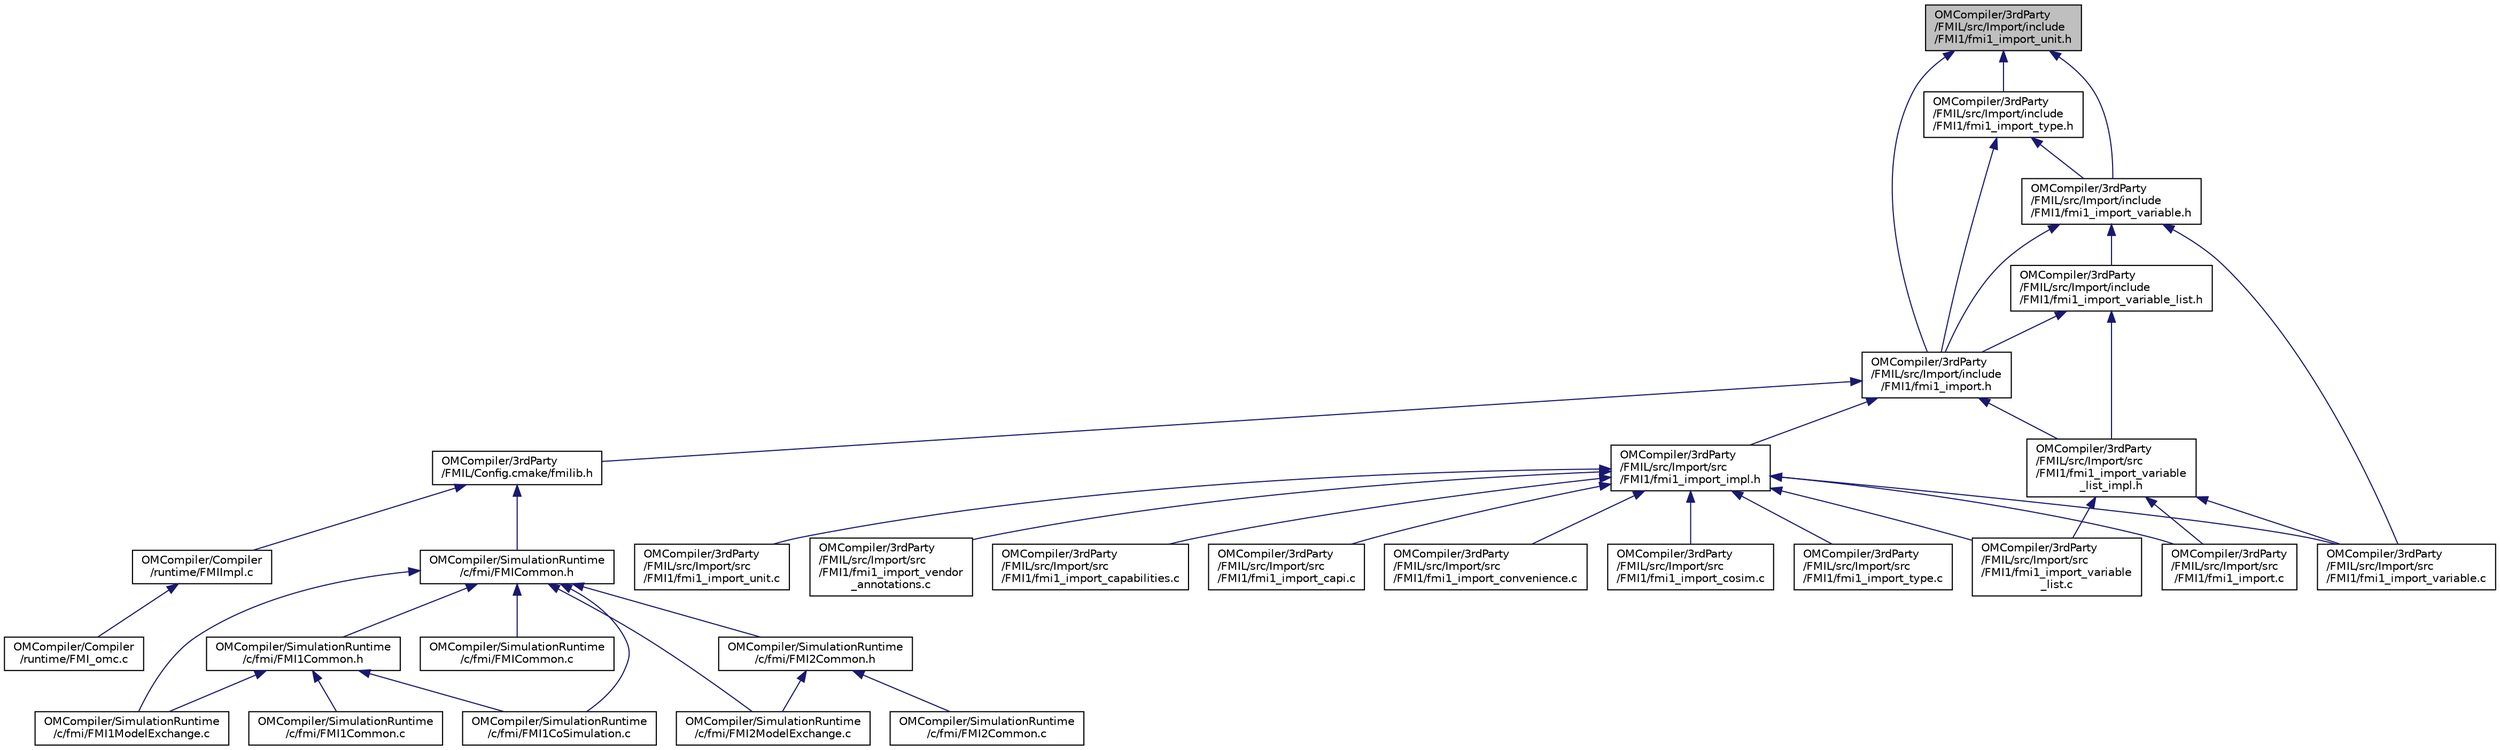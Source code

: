 digraph "OMCompiler/3rdParty/FMIL/src/Import/include/FMI1/fmi1_import_unit.h"
{
  edge [fontname="Helvetica",fontsize="10",labelfontname="Helvetica",labelfontsize="10"];
  node [fontname="Helvetica",fontsize="10",shape=record];
  Node2 [label="OMCompiler/3rdParty\l/FMIL/src/Import/include\l/FMI1/fmi1_import_unit.h",height=0.2,width=0.4,color="black", fillcolor="grey75", style="filled", fontcolor="black"];
  Node2 -> Node3 [dir="back",color="midnightblue",fontsize="10",style="solid",fontname="Helvetica"];
  Node3 [label="OMCompiler/3rdParty\l/FMIL/src/Import/include\l/FMI1/fmi1_import_type.h",height=0.2,width=0.4,color="black", fillcolor="white", style="filled",URL="$d5/dc7/fmi1__import__type_8h.html",tooltip="Public interface to the FMI XML C-library: variable types handling. "];
  Node3 -> Node4 [dir="back",color="midnightblue",fontsize="10",style="solid",fontname="Helvetica"];
  Node4 [label="OMCompiler/3rdParty\l/FMIL/src/Import/include\l/FMI1/fmi1_import.h",height=0.2,width=0.4,color="black", fillcolor="white", style="filled",URL="$d2/d2f/fmi1__import_8h.html",tooltip="Public interface to the FMI import C-library. "];
  Node4 -> Node5 [dir="back",color="midnightblue",fontsize="10",style="solid",fontname="Helvetica"];
  Node5 [label="OMCompiler/3rdParty\l/FMIL/Config.cmake/fmilib.h",height=0.2,width=0.4,color="black", fillcolor="white", style="filled",URL="$db/d4e/fmilib_8h.html",tooltip="Include file to be used in client applications of the FMI Library. "];
  Node5 -> Node6 [dir="back",color="midnightblue",fontsize="10",style="solid",fontname="Helvetica"];
  Node6 [label="OMCompiler/Compiler\l/runtime/FMIImpl.c",height=0.2,width=0.4,color="black", fillcolor="white", style="filled",URL="$df/d24/_f_m_i_impl_8c.html"];
  Node6 -> Node7 [dir="back",color="midnightblue",fontsize="10",style="solid",fontname="Helvetica"];
  Node7 [label="OMCompiler/Compiler\l/runtime/FMI_omc.c",height=0.2,width=0.4,color="black", fillcolor="white", style="filled",URL="$df/d35/_f_m_i__omc_8c.html"];
  Node5 -> Node8 [dir="back",color="midnightblue",fontsize="10",style="solid",fontname="Helvetica"];
  Node8 [label="OMCompiler/SimulationRuntime\l/c/fmi/FMICommon.h",height=0.2,width=0.4,color="black", fillcolor="white", style="filled",URL="$d7/d39/_f_m_i_common_8h.html"];
  Node8 -> Node9 [dir="back",color="midnightblue",fontsize="10",style="solid",fontname="Helvetica"];
  Node9 [label="OMCompiler/SimulationRuntime\l/c/fmi/FMI1Common.h",height=0.2,width=0.4,color="black", fillcolor="white", style="filled",URL="$d3/d64/_f_m_i1_common_8h.html"];
  Node9 -> Node10 [dir="back",color="midnightblue",fontsize="10",style="solid",fontname="Helvetica"];
  Node10 [label="OMCompiler/SimulationRuntime\l/c/fmi/FMI1Common.c",height=0.2,width=0.4,color="black", fillcolor="white", style="filled",URL="$de/dca/_f_m_i1_common_8c.html"];
  Node9 -> Node11 [dir="back",color="midnightblue",fontsize="10",style="solid",fontname="Helvetica"];
  Node11 [label="OMCompiler/SimulationRuntime\l/c/fmi/FMI1CoSimulation.c",height=0.2,width=0.4,color="black", fillcolor="white", style="filled",URL="$d5/d4a/_f_m_i1_co_simulation_8c.html"];
  Node9 -> Node12 [dir="back",color="midnightblue",fontsize="10",style="solid",fontname="Helvetica"];
  Node12 [label="OMCompiler/SimulationRuntime\l/c/fmi/FMI1ModelExchange.c",height=0.2,width=0.4,color="black", fillcolor="white", style="filled",URL="$db/d07/_f_m_i1_model_exchange_8c.html"];
  Node8 -> Node11 [dir="back",color="midnightblue",fontsize="10",style="solid",fontname="Helvetica"];
  Node8 -> Node12 [dir="back",color="midnightblue",fontsize="10",style="solid",fontname="Helvetica"];
  Node8 -> Node13 [dir="back",color="midnightblue",fontsize="10",style="solid",fontname="Helvetica"];
  Node13 [label="OMCompiler/SimulationRuntime\l/c/fmi/FMI2Common.h",height=0.2,width=0.4,color="black", fillcolor="white", style="filled",URL="$d7/d17/_f_m_i2_common_8h.html"];
  Node13 -> Node14 [dir="back",color="midnightblue",fontsize="10",style="solid",fontname="Helvetica"];
  Node14 [label="OMCompiler/SimulationRuntime\l/c/fmi/FMI2Common.c",height=0.2,width=0.4,color="black", fillcolor="white", style="filled",URL="$de/dda/_f_m_i2_common_8c.html"];
  Node13 -> Node15 [dir="back",color="midnightblue",fontsize="10",style="solid",fontname="Helvetica"];
  Node15 [label="OMCompiler/SimulationRuntime\l/c/fmi/FMI2ModelExchange.c",height=0.2,width=0.4,color="black", fillcolor="white", style="filled",URL="$de/d1d/_f_m_i2_model_exchange_8c.html"];
  Node8 -> Node15 [dir="back",color="midnightblue",fontsize="10",style="solid",fontname="Helvetica"];
  Node8 -> Node16 [dir="back",color="midnightblue",fontsize="10",style="solid",fontname="Helvetica"];
  Node16 [label="OMCompiler/SimulationRuntime\l/c/fmi/FMICommon.c",height=0.2,width=0.4,color="black", fillcolor="white", style="filled",URL="$d1/de4/_f_m_i_common_8c.html"];
  Node4 -> Node17 [dir="back",color="midnightblue",fontsize="10",style="solid",fontname="Helvetica"];
  Node17 [label="OMCompiler/3rdParty\l/FMIL/src/Import/src\l/FMI1/fmi1_import_impl.h",height=0.2,width=0.4,color="black", fillcolor="white", style="filled",URL="$d8/d74/fmi1__import__impl_8h.html"];
  Node17 -> Node18 [dir="back",color="midnightblue",fontsize="10",style="solid",fontname="Helvetica"];
  Node18 [label="OMCompiler/3rdParty\l/FMIL/src/Import/src\l/FMI1/fmi1_import.c",height=0.2,width=0.4,color="black", fillcolor="white", style="filled",URL="$da/d13/fmi1__import_8c.html"];
  Node17 -> Node19 [dir="back",color="midnightblue",fontsize="10",style="solid",fontname="Helvetica"];
  Node19 [label="OMCompiler/3rdParty\l/FMIL/src/Import/src\l/FMI1/fmi1_import_capabilities.c",height=0.2,width=0.4,color="black", fillcolor="white", style="filled",URL="$df/d8f/fmi1__import__capabilities_8c.html"];
  Node17 -> Node20 [dir="back",color="midnightblue",fontsize="10",style="solid",fontname="Helvetica"];
  Node20 [label="OMCompiler/3rdParty\l/FMIL/src/Import/src\l/FMI1/fmi1_import_capi.c",height=0.2,width=0.4,color="black", fillcolor="white", style="filled",URL="$d2/ddd/fmi1__import__capi_8c.html"];
  Node17 -> Node21 [dir="back",color="midnightblue",fontsize="10",style="solid",fontname="Helvetica"];
  Node21 [label="OMCompiler/3rdParty\l/FMIL/src/Import/src\l/FMI1/fmi1_import_convenience.c",height=0.2,width=0.4,color="black", fillcolor="white", style="filled",URL="$dc/d11/fmi1__import__convenience_8c.html"];
  Node17 -> Node22 [dir="back",color="midnightblue",fontsize="10",style="solid",fontname="Helvetica"];
  Node22 [label="OMCompiler/3rdParty\l/FMIL/src/Import/src\l/FMI1/fmi1_import_cosim.c",height=0.2,width=0.4,color="black", fillcolor="white", style="filled",URL="$d5/d95/fmi1__import__cosim_8c.html"];
  Node17 -> Node23 [dir="back",color="midnightblue",fontsize="10",style="solid",fontname="Helvetica"];
  Node23 [label="OMCompiler/3rdParty\l/FMIL/src/Import/src\l/FMI1/fmi1_import_type.c",height=0.2,width=0.4,color="black", fillcolor="white", style="filled",URL="$dd/dd9/fmi1__import__type_8c.html"];
  Node17 -> Node24 [dir="back",color="midnightblue",fontsize="10",style="solid",fontname="Helvetica"];
  Node24 [label="OMCompiler/3rdParty\l/FMIL/src/Import/src\l/FMI1/fmi1_import_unit.c",height=0.2,width=0.4,color="black", fillcolor="white", style="filled",URL="$dd/d32/fmi1__import__unit_8c.html"];
  Node17 -> Node25 [dir="back",color="midnightblue",fontsize="10",style="solid",fontname="Helvetica"];
  Node25 [label="OMCompiler/3rdParty\l/FMIL/src/Import/src\l/FMI1/fmi1_import_variable.c",height=0.2,width=0.4,color="black", fillcolor="white", style="filled",URL="$d2/d8e/fmi1__import__variable_8c.html",tooltip="Methods to handle fmi1_import_variable_t. "];
  Node17 -> Node26 [dir="back",color="midnightblue",fontsize="10",style="solid",fontname="Helvetica"];
  Node26 [label="OMCompiler/3rdParty\l/FMIL/src/Import/src\l/FMI1/fmi1_import_variable\l_list.c",height=0.2,width=0.4,color="black", fillcolor="white", style="filled",URL="$d0/d91/fmi1__import__variable__list_8c.html"];
  Node17 -> Node27 [dir="back",color="midnightblue",fontsize="10",style="solid",fontname="Helvetica"];
  Node27 [label="OMCompiler/3rdParty\l/FMIL/src/Import/src\l/FMI1/fmi1_import_vendor\l_annotations.c",height=0.2,width=0.4,color="black", fillcolor="white", style="filled",URL="$db/d4e/fmi1__import__vendor__annotations_8c.html"];
  Node4 -> Node28 [dir="back",color="midnightblue",fontsize="10",style="solid",fontname="Helvetica"];
  Node28 [label="OMCompiler/3rdParty\l/FMIL/src/Import/src\l/FMI1/fmi1_import_variable\l_list_impl.h",height=0.2,width=0.4,color="black", fillcolor="white", style="filled",URL="$dd/d33/fmi1__import__variable__list__impl_8h.html"];
  Node28 -> Node18 [dir="back",color="midnightblue",fontsize="10",style="solid",fontname="Helvetica"];
  Node28 -> Node25 [dir="back",color="midnightblue",fontsize="10",style="solid",fontname="Helvetica"];
  Node28 -> Node26 [dir="back",color="midnightblue",fontsize="10",style="solid",fontname="Helvetica"];
  Node3 -> Node29 [dir="back",color="midnightblue",fontsize="10",style="solid",fontname="Helvetica"];
  Node29 [label="OMCompiler/3rdParty\l/FMIL/src/Import/include\l/FMI1/fmi1_import_variable.h",height=0.2,width=0.4,color="black", fillcolor="white", style="filled",URL="$da/d33/fmi1__import__variable_8h.html",tooltip="Public interface to the FMI import C-library. Handling of model variables. "];
  Node29 -> Node4 [dir="back",color="midnightblue",fontsize="10",style="solid",fontname="Helvetica"];
  Node29 -> Node30 [dir="back",color="midnightblue",fontsize="10",style="solid",fontname="Helvetica"];
  Node30 [label="OMCompiler/3rdParty\l/FMIL/src/Import/include\l/FMI1/fmi1_import_variable_list.h",height=0.2,width=0.4,color="black", fillcolor="white", style="filled",URL="$dd/d89/fmi1__import__variable__list_8h.html",tooltip="Public interface to the FMI XML C-library. Handling of variable lists. "];
  Node30 -> Node4 [dir="back",color="midnightblue",fontsize="10",style="solid",fontname="Helvetica"];
  Node30 -> Node28 [dir="back",color="midnightblue",fontsize="10",style="solid",fontname="Helvetica"];
  Node29 -> Node25 [dir="back",color="midnightblue",fontsize="10",style="solid",fontname="Helvetica"];
  Node2 -> Node4 [dir="back",color="midnightblue",fontsize="10",style="solid",fontname="Helvetica"];
  Node2 -> Node29 [dir="back",color="midnightblue",fontsize="10",style="solid",fontname="Helvetica"];
}
